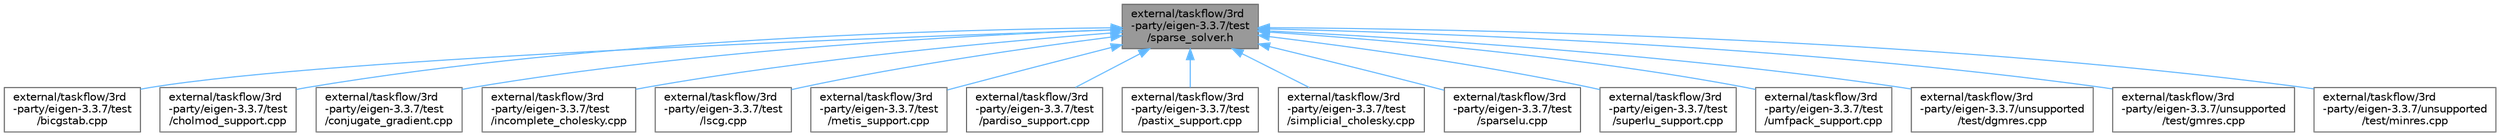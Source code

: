 digraph "external/taskflow/3rd-party/eigen-3.3.7/test/sparse_solver.h"
{
 // LATEX_PDF_SIZE
  bgcolor="transparent";
  edge [fontname=Helvetica,fontsize=10,labelfontname=Helvetica,labelfontsize=10];
  node [fontname=Helvetica,fontsize=10,shape=box,height=0.2,width=0.4];
  Node1 [id="Node000001",label="external/taskflow/3rd\l-party/eigen-3.3.7/test\l/sparse_solver.h",height=0.2,width=0.4,color="gray40", fillcolor="grey60", style="filled", fontcolor="black",tooltip=" "];
  Node1 -> Node2 [id="edge1_Node000001_Node000002",dir="back",color="steelblue1",style="solid",tooltip=" "];
  Node2 [id="Node000002",label="external/taskflow/3rd\l-party/eigen-3.3.7/test\l/bicgstab.cpp",height=0.2,width=0.4,color="grey40", fillcolor="white", style="filled",URL="$bicgstab_8cpp.html",tooltip=" "];
  Node1 -> Node3 [id="edge2_Node000001_Node000003",dir="back",color="steelblue1",style="solid",tooltip=" "];
  Node3 [id="Node000003",label="external/taskflow/3rd\l-party/eigen-3.3.7/test\l/cholmod_support.cpp",height=0.2,width=0.4,color="grey40", fillcolor="white", style="filled",URL="$cholmod__support_8cpp.html",tooltip=" "];
  Node1 -> Node4 [id="edge3_Node000001_Node000004",dir="back",color="steelblue1",style="solid",tooltip=" "];
  Node4 [id="Node000004",label="external/taskflow/3rd\l-party/eigen-3.3.7/test\l/conjugate_gradient.cpp",height=0.2,width=0.4,color="grey40", fillcolor="white", style="filled",URL="$conjugate__gradient_8cpp.html",tooltip=" "];
  Node1 -> Node5 [id="edge4_Node000001_Node000005",dir="back",color="steelblue1",style="solid",tooltip=" "];
  Node5 [id="Node000005",label="external/taskflow/3rd\l-party/eigen-3.3.7/test\l/incomplete_cholesky.cpp",height=0.2,width=0.4,color="grey40", fillcolor="white", style="filled",URL="$incomplete__cholesky_8cpp.html",tooltip=" "];
  Node1 -> Node6 [id="edge5_Node000001_Node000006",dir="back",color="steelblue1",style="solid",tooltip=" "];
  Node6 [id="Node000006",label="external/taskflow/3rd\l-party/eigen-3.3.7/test\l/lscg.cpp",height=0.2,width=0.4,color="grey40", fillcolor="white", style="filled",URL="$lscg_8cpp.html",tooltip=" "];
  Node1 -> Node7 [id="edge6_Node000001_Node000007",dir="back",color="steelblue1",style="solid",tooltip=" "];
  Node7 [id="Node000007",label="external/taskflow/3rd\l-party/eigen-3.3.7/test\l/metis_support.cpp",height=0.2,width=0.4,color="grey40", fillcolor="white", style="filled",URL="$metis__support_8cpp.html",tooltip=" "];
  Node1 -> Node8 [id="edge7_Node000001_Node000008",dir="back",color="steelblue1",style="solid",tooltip=" "];
  Node8 [id="Node000008",label="external/taskflow/3rd\l-party/eigen-3.3.7/test\l/pardiso_support.cpp",height=0.2,width=0.4,color="grey40", fillcolor="white", style="filled",URL="$pardiso__support_8cpp.html",tooltip=" "];
  Node1 -> Node9 [id="edge8_Node000001_Node000009",dir="back",color="steelblue1",style="solid",tooltip=" "];
  Node9 [id="Node000009",label="external/taskflow/3rd\l-party/eigen-3.3.7/test\l/pastix_support.cpp",height=0.2,width=0.4,color="grey40", fillcolor="white", style="filled",URL="$pastix__support_8cpp.html",tooltip=" "];
  Node1 -> Node10 [id="edge9_Node000001_Node000010",dir="back",color="steelblue1",style="solid",tooltip=" "];
  Node10 [id="Node000010",label="external/taskflow/3rd\l-party/eigen-3.3.7/test\l/simplicial_cholesky.cpp",height=0.2,width=0.4,color="grey40", fillcolor="white", style="filled",URL="$simplicial__cholesky_8cpp.html",tooltip=" "];
  Node1 -> Node11 [id="edge10_Node000001_Node000011",dir="back",color="steelblue1",style="solid",tooltip=" "];
  Node11 [id="Node000011",label="external/taskflow/3rd\l-party/eigen-3.3.7/test\l/sparselu.cpp",height=0.2,width=0.4,color="grey40", fillcolor="white", style="filled",URL="$sparselu_8cpp.html",tooltip=" "];
  Node1 -> Node12 [id="edge11_Node000001_Node000012",dir="back",color="steelblue1",style="solid",tooltip=" "];
  Node12 [id="Node000012",label="external/taskflow/3rd\l-party/eigen-3.3.7/test\l/superlu_support.cpp",height=0.2,width=0.4,color="grey40", fillcolor="white", style="filled",URL="$superlu__support_8cpp.html",tooltip=" "];
  Node1 -> Node13 [id="edge12_Node000001_Node000013",dir="back",color="steelblue1",style="solid",tooltip=" "];
  Node13 [id="Node000013",label="external/taskflow/3rd\l-party/eigen-3.3.7/test\l/umfpack_support.cpp",height=0.2,width=0.4,color="grey40", fillcolor="white", style="filled",URL="$umfpack__support_8cpp.html",tooltip=" "];
  Node1 -> Node14 [id="edge13_Node000001_Node000014",dir="back",color="steelblue1",style="solid",tooltip=" "];
  Node14 [id="Node000014",label="external/taskflow/3rd\l-party/eigen-3.3.7/unsupported\l/test/dgmres.cpp",height=0.2,width=0.4,color="grey40", fillcolor="white", style="filled",URL="$dgmres_8cpp.html",tooltip=" "];
  Node1 -> Node15 [id="edge14_Node000001_Node000015",dir="back",color="steelblue1",style="solid",tooltip=" "];
  Node15 [id="Node000015",label="external/taskflow/3rd\l-party/eigen-3.3.7/unsupported\l/test/gmres.cpp",height=0.2,width=0.4,color="grey40", fillcolor="white", style="filled",URL="$gmres_8cpp.html",tooltip=" "];
  Node1 -> Node16 [id="edge15_Node000001_Node000016",dir="back",color="steelblue1",style="solid",tooltip=" "];
  Node16 [id="Node000016",label="external/taskflow/3rd\l-party/eigen-3.3.7/unsupported\l/test/minres.cpp",height=0.2,width=0.4,color="grey40", fillcolor="white", style="filled",URL="$minres_8cpp.html",tooltip=" "];
}
